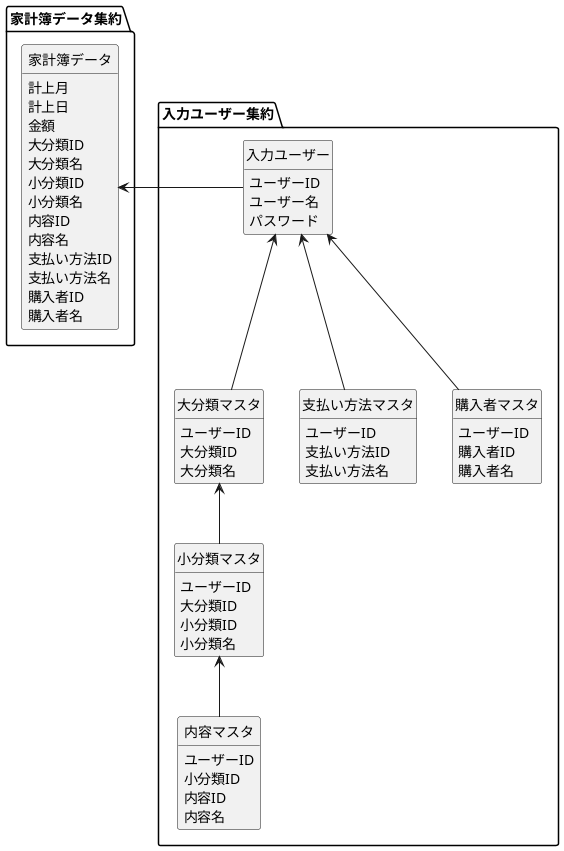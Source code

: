 @startuml 家計簿

hide circle
hide method

package 家計簿データ集約 {
class 家計簿データ
}

package 入力ユーザー集約 {
class 入力ユーザー
class 大分類マスタ
class 支払い方法マスタ
class 購入者マスタ
class 小分類マスタ
class 内容マスタ

家計簿データ <- 入力ユーザー 
入力ユーザー <-- 大分類マスタ
入力ユーザー <--  支払い方法マスタ 
入力ユーザー <-- 購入者マスタ  


大分類マスタ <-- 小分類マスタ 
小分類マスタ <-- 内容マスタ

家計簿データ : 計上月
家計簿データ : 計上日
家計簿データ : 金額
家計簿データ : 大分類ID
家計簿データ : 大分類名
家計簿データ : 小分類ID
家計簿データ : 小分類名
家計簿データ : 内容ID
家計簿データ : 内容名
家計簿データ : 支払い方法ID
家計簿データ : 支払い方法名
家計簿データ : 購入者ID
家計簿データ : 購入者名

入力ユーザー : ユーザーID
入力ユーザー : ユーザー名
入力ユーザー : パスワード

大分類マスタ : ユーザーID
大分類マスタ : 大分類ID 
大分類マスタ : 大分類名

支払い方法マスタ : ユーザーID
支払い方法マスタ : 支払い方法ID
支払い方法マスタ : 支払い方法名

購入者マスタ : ユーザーID
購入者マスタ : 購入者ID
購入者マスタ : 購入者名

小分類マスタ : ユーザーID
小分類マスタ : 大分類ID 
小分類マスタ : 小分類ID 
小分類マスタ : 小分類名

内容マスタ : ユーザーID
内容マスタ : 小分類ID
内容マスタ : 内容ID
内容マスタ : 内容名
}

@enduml